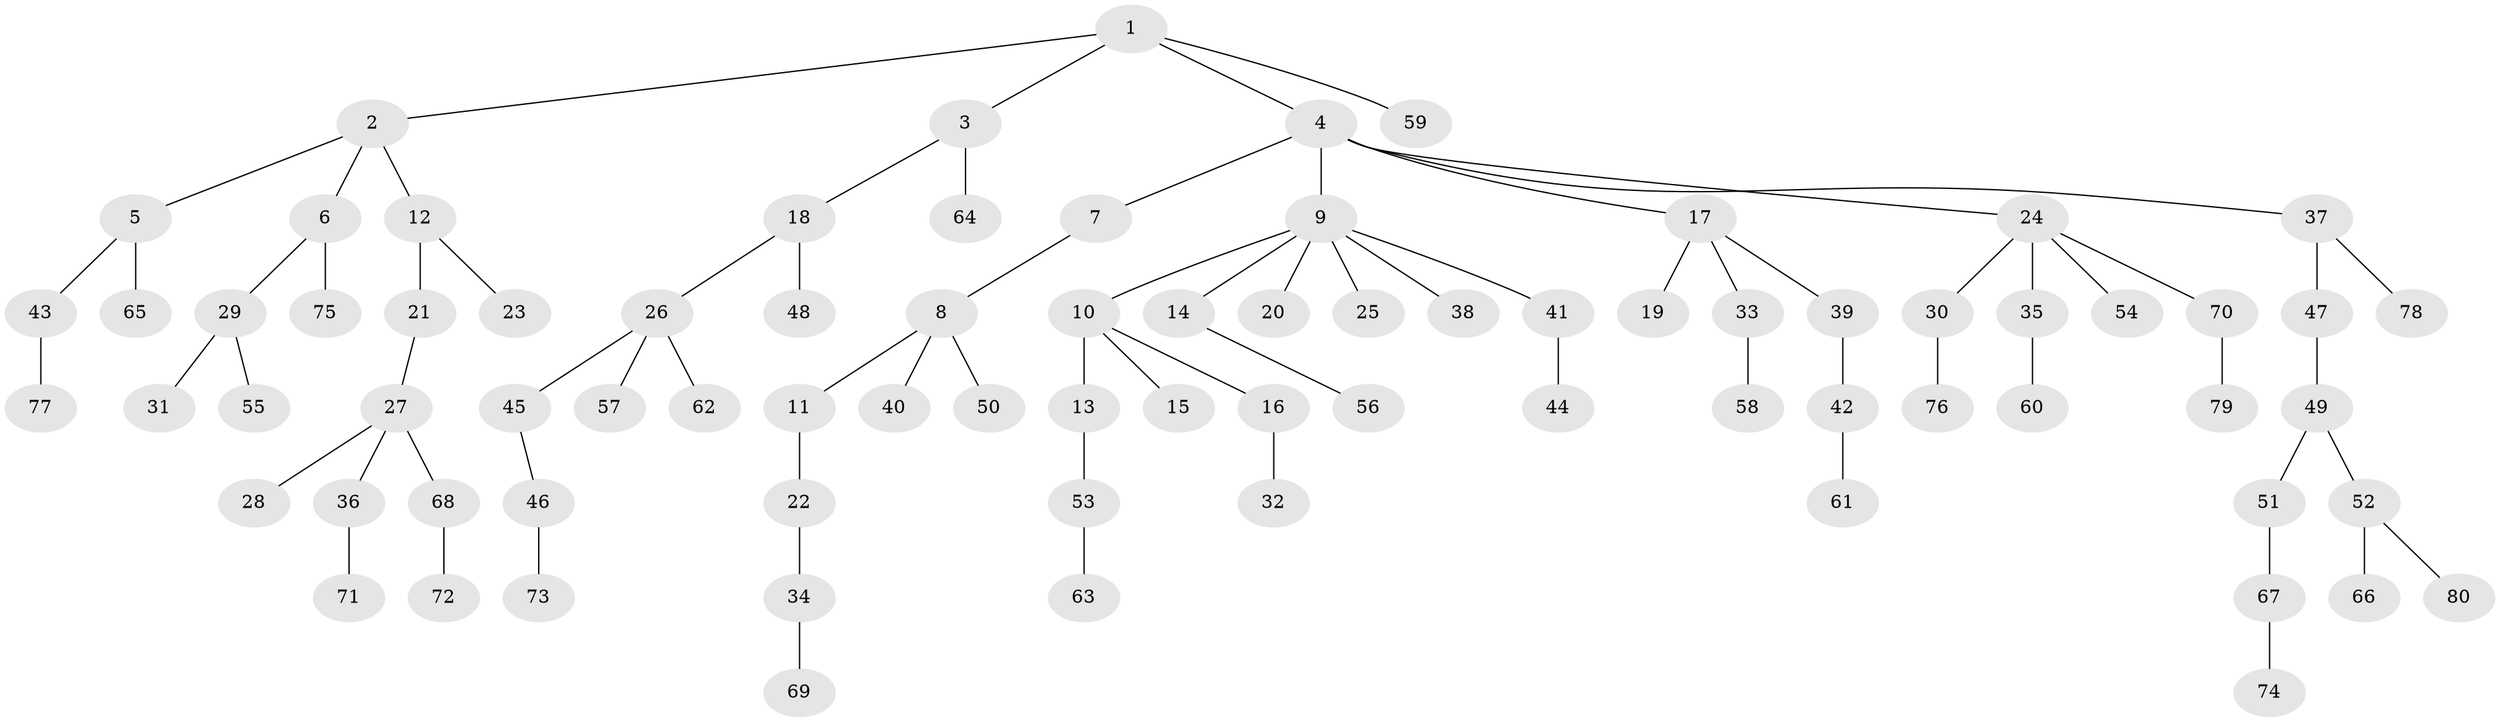 // coarse degree distribution, {4: 0.05, 2: 0.325, 6: 0.025, 3: 0.125, 1: 0.45, 5: 0.025}
// Generated by graph-tools (version 1.1) at 2025/37/03/04/25 23:37:30]
// undirected, 80 vertices, 79 edges
graph export_dot {
  node [color=gray90,style=filled];
  1;
  2;
  3;
  4;
  5;
  6;
  7;
  8;
  9;
  10;
  11;
  12;
  13;
  14;
  15;
  16;
  17;
  18;
  19;
  20;
  21;
  22;
  23;
  24;
  25;
  26;
  27;
  28;
  29;
  30;
  31;
  32;
  33;
  34;
  35;
  36;
  37;
  38;
  39;
  40;
  41;
  42;
  43;
  44;
  45;
  46;
  47;
  48;
  49;
  50;
  51;
  52;
  53;
  54;
  55;
  56;
  57;
  58;
  59;
  60;
  61;
  62;
  63;
  64;
  65;
  66;
  67;
  68;
  69;
  70;
  71;
  72;
  73;
  74;
  75;
  76;
  77;
  78;
  79;
  80;
  1 -- 2;
  1 -- 3;
  1 -- 4;
  1 -- 59;
  2 -- 5;
  2 -- 6;
  2 -- 12;
  3 -- 18;
  3 -- 64;
  4 -- 7;
  4 -- 9;
  4 -- 17;
  4 -- 24;
  4 -- 37;
  5 -- 43;
  5 -- 65;
  6 -- 29;
  6 -- 75;
  7 -- 8;
  8 -- 11;
  8 -- 40;
  8 -- 50;
  9 -- 10;
  9 -- 14;
  9 -- 20;
  9 -- 25;
  9 -- 38;
  9 -- 41;
  10 -- 13;
  10 -- 15;
  10 -- 16;
  11 -- 22;
  12 -- 21;
  12 -- 23;
  13 -- 53;
  14 -- 56;
  16 -- 32;
  17 -- 19;
  17 -- 33;
  17 -- 39;
  18 -- 26;
  18 -- 48;
  21 -- 27;
  22 -- 34;
  24 -- 30;
  24 -- 35;
  24 -- 54;
  24 -- 70;
  26 -- 45;
  26 -- 57;
  26 -- 62;
  27 -- 28;
  27 -- 36;
  27 -- 68;
  29 -- 31;
  29 -- 55;
  30 -- 76;
  33 -- 58;
  34 -- 69;
  35 -- 60;
  36 -- 71;
  37 -- 47;
  37 -- 78;
  39 -- 42;
  41 -- 44;
  42 -- 61;
  43 -- 77;
  45 -- 46;
  46 -- 73;
  47 -- 49;
  49 -- 51;
  49 -- 52;
  51 -- 67;
  52 -- 66;
  52 -- 80;
  53 -- 63;
  67 -- 74;
  68 -- 72;
  70 -- 79;
}
